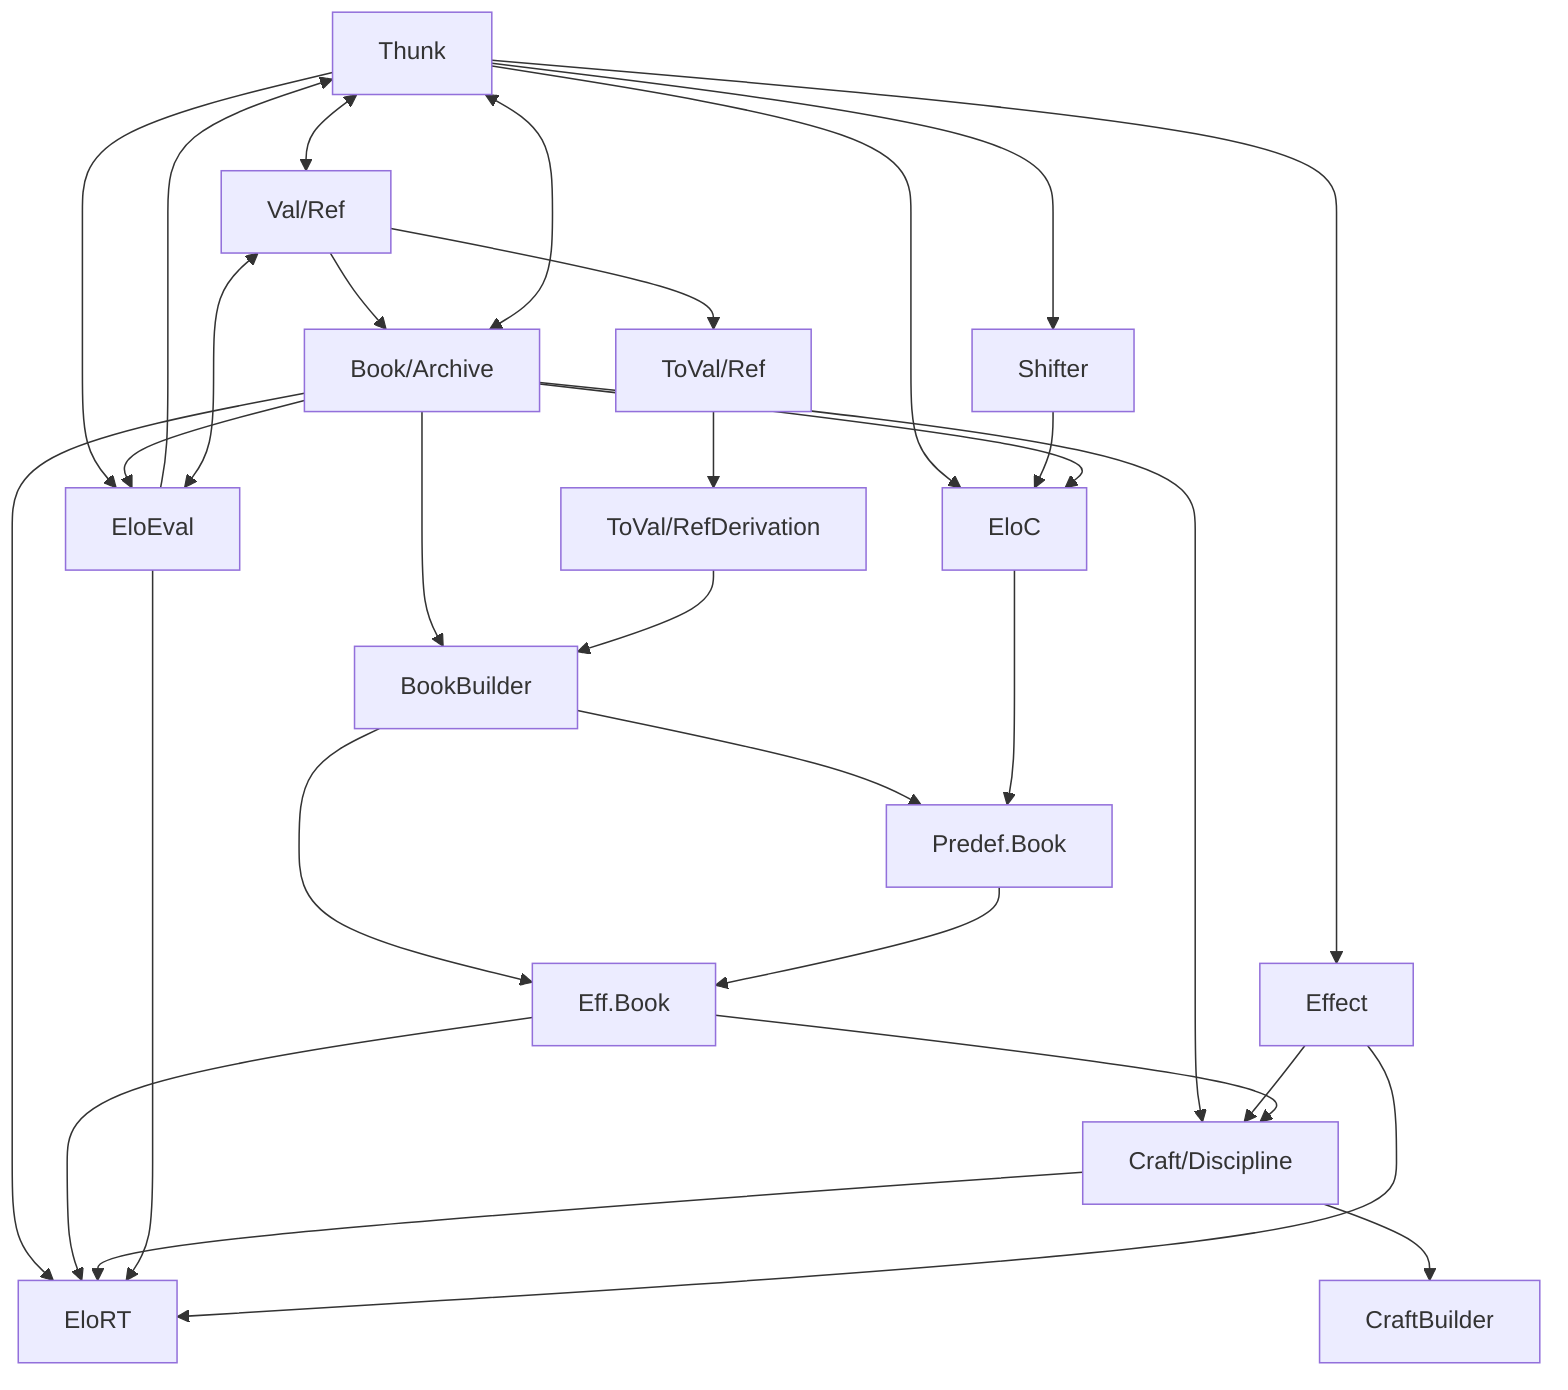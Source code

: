 graph TD
  Thunk <--> Val/Ref
  Val/Ref --> ToVal/Ref
  Val/Ref --> Book/Archive
  Thunk <--> Book/Archive
  Book/Archive --> BookBuilder
  Thunk --> Shifter
  Thunk --> EloC
  Thunk --> EloEval
  Shifter --> EloC
  EloEval --> Thunk
  EloEval <--> Val/Ref
  BookBuilder --> Eff.Book
  ToVal/RefDerivation --> BookBuilder
  ToVal/Ref --> ToVal/RefDerivation
  Book/Archive --> EloC
  Book/Archive --> EloEval
  Book/Archive --> EloRT
  BookBuilder --> Predef.Book
  Predef.Book --> Eff.Book
  EloC --> Predef.Book
  Eff.Book --> EloRT
  Book/Archive --> Craft/Discipline
  Craft/Discipline --> CraftBuilder
  Effect --> Craft/Discipline
  Eff.Book --> Craft/Discipline
  Craft/Discipline --> EloRT
  EloEval --> EloRT
  Thunk --> Effect
  Effect --> EloRT